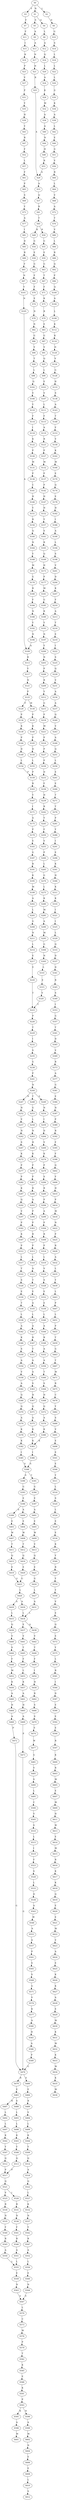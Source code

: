 strict digraph  {
	S0 -> S1 [ label = N ];
	S0 -> S2 [ label = L ];
	S0 -> S3 [ label = V ];
	S1 -> S4 [ label = Q ];
	S1 -> S5 [ label = S ];
	S2 -> S6 [ label = D ];
	S3 -> S7 [ label = F ];
	S4 -> S8 [ label = L ];
	S5 -> S9 [ label = A ];
	S6 -> S10 [ label = G ];
	S7 -> S11 [ label = F ];
	S8 -> S12 [ label = A ];
	S9 -> S13 [ label = A ];
	S10 -> S14 [ label = S ];
	S11 -> S15 [ label = I ];
	S12 -> S16 [ label = Q ];
	S13 -> S17 [ label = N ];
	S14 -> S18 [ label = L ];
	S15 -> S19 [ label = K ];
	S16 -> S20 [ label = L ];
	S17 -> S21 [ label = H ];
	S18 -> S22 [ label = L ];
	S19 -> S23 [ label = P ];
	S20 -> S24 [ label = A ];
	S21 -> S25 [ label = R ];
	S22 -> S26 [ label = L ];
	S23 -> S27 [ label = V ];
	S24 -> S28 [ label = K ];
	S25 -> S29 [ label = A ];
	S26 -> S30 [ label = G ];
	S27 -> S31 [ label = P ];
	S28 -> S32 [ label = M ];
	S29 -> S33 [ label = A ];
	S30 -> S34 [ label = K ];
	S31 -> S35 [ label = Y ];
	S32 -> S36 [ label = A ];
	S33 -> S37 [ label = Q ];
	S34 -> S38 [ label = A ];
	S35 -> S39 [ label = H ];
	S36 -> S40 [ label = A ];
	S37 -> S41 [ label = R ];
	S38 -> S42 [ label = L ];
	S39 -> S43 [ label = Y ];
	S40 -> S44 [ label = N ];
	S41 -> S45 [ label = T ];
	S42 -> S46 [ label = E ];
	S43 -> S47 [ label = R ];
	S44 -> S48 [ label = H ];
	S45 -> S49 [ label = K ];
	S45 -> S50 [ label = R ];
	S46 -> S51 [ label = G ];
	S47 -> S52 [ label = F ];
	S48 -> S53 [ label = R ];
	S49 -> S54 [ label = G ];
	S50 -> S55 [ label = G ];
	S51 -> S56 [ label = V ];
	S52 -> S57 [ label = L ];
	S53 -> S29 [ label = A ];
	S54 -> S58 [ label = E ];
	S55 -> S59 [ label = E ];
	S56 -> S60 [ label = R ];
	S57 -> S61 [ label = F ];
	S58 -> S62 [ label = G ];
	S59 -> S63 [ label = G ];
	S60 -> S64 [ label = L ];
	S61 -> S65 [ label = P ];
	S62 -> S66 [ label = F ];
	S63 -> S67 [ label = T ];
	S64 -> S68 [ label = V ];
	S65 -> S69 [ label = S ];
	S66 -> S70 [ label = F ];
	S67 -> S71 [ label = F ];
	S68 -> S72 [ label = A ];
	S69 -> S73 [ label = Y ];
	S70 -> S74 [ label = E ];
	S71 -> S75 [ label = K ];
	S72 -> S76 [ label = T ];
	S73 -> S77 [ label = A ];
	S74 -> S78 [ label = N ];
	S75 -> S79 [ label = R ];
	S76 -> S80 [ label = V ];
	S77 -> S81 [ label = I ];
	S78 -> S82 [ label = N ];
	S79 -> S83 [ label = E ];
	S80 -> S84 [ label = L ];
	S81 -> S85 [ label = D ];
	S82 -> S86 [ label = G ];
	S83 -> S87 [ label = G ];
	S84 -> S88 [ label = R ];
	S85 -> S89 [ label = R ];
	S86 -> S90 [ label = V ];
	S87 -> S91 [ label = V ];
	S88 -> S92 [ label = Q ];
	S89 -> S93 [ label = F ];
	S90 -> S94 [ label = T ];
	S91 -> S95 [ label = Q ];
	S92 -> S96 [ label = P ];
	S93 -> S97 [ label = N ];
	S94 -> S98 [ label = L ];
	S95 -> S99 [ label = L ];
	S96 -> S100 [ label = Q ];
	S97 -> S101 [ label = Y ];
	S98 -> S102 [ label = Q ];
	S99 -> S103 [ label = E ];
	S100 -> S104 [ label = A ];
	S101 -> S105 [ label = N ];
	S102 -> S106 [ label = V ];
	S103 -> S107 [ label = V ];
	S104 -> S108 [ label = L ];
	S105 -> S109 [ label = A ];
	S106 -> S110 [ label = Y ];
	S107 -> S111 [ label = L ];
	S108 -> S112 [ label = K ];
	S109 -> S113 [ label = R ];
	S110 -> S114 [ label = F ];
	S111 -> S115 [ label = F ];
	S112 -> S116 [ label = K ];
	S113 -> S117 [ label = Y ];
	S114 -> S118 [ label = I ];
	S115 -> S119 [ label = A ];
	S116 -> S120 [ label = H ];
	S117 -> S121 [ label = N ];
	S118 -> S122 [ label = K ];
	S119 -> S123 [ label = R ];
	S120 -> S124 [ label = V ];
	S121 -> S125 [ label = P ];
	S122 -> S126 [ label = P ];
	S123 -> S127 [ label = P ];
	S124 -> S128 [ label = G ];
	S125 -> S129 [ label = F ];
	S125 -> S130 [ label = M ];
	S126 -> S131 [ label = M ];
	S127 -> S132 [ label = M ];
	S128 -> S133 [ label = H ];
	S129 -> S134 [ label = P ];
	S130 -> S135 [ label = P ];
	S131 -> S136 [ label = P ];
	S132 -> S137 [ label = P ];
	S133 -> S138 [ label = S ];
	S134 -> S139 [ label = K ];
	S135 -> S140 [ label = K ];
	S136 -> S141 [ label = C ];
	S137 -> S142 [ label = P ];
	S138 -> S143 [ label = A ];
	S139 -> S144 [ label = P ];
	S140 -> S145 [ label = P ];
	S141 -> S146 [ label = H ];
	S142 -> S147 [ label = H ];
	S143 -> S148 [ label = T ];
	S144 -> S149 [ label = D ];
	S145 -> S150 [ label = D ];
	S146 -> S151 [ label = Y ];
	S147 -> S152 [ label = H ];
	S148 -> S153 [ label = F ];
	S149 -> S154 [ label = L ];
	S150 -> S155 [ label = L ];
	S151 -> S156 [ label = R ];
	S152 -> S157 [ label = Y ];
	S153 -> S158 [ label = V ];
	S154 -> S159 [ label = P ];
	S155 -> S159 [ label = P ];
	S156 -> S160 [ label = Q ];
	S157 -> S161 [ label = S ];
	S158 -> S162 [ label = K ];
	S159 -> S163 [ label = R ];
	S160 -> S164 [ label = N ];
	S161 -> S165 [ label = R ];
	S162 -> S166 [ label = M ];
	S163 -> S167 [ label = Y ];
	S164 -> S168 [ label = Y ];
	S165 -> S169 [ label = Q ];
	S166 -> S170 [ label = E ];
	S167 -> S171 [ label = I ];
	S168 -> S172 [ label = M ];
	S169 -> S173 [ label = H ];
	S170 -> S174 [ label = Q ];
	S171 -> S175 [ label = A ];
	S172 -> S176 [ label = G ];
	S173 -> S177 [ label = P ];
	S174 -> S178 [ label = E ];
	S175 -> S179 [ label = P ];
	S176 -> S180 [ label = R ];
	S177 -> S181 [ label = M ];
	S178 -> S182 [ label = H ];
	S179 -> S183 [ label = E ];
	S180 -> S184 [ label = F ];
	S181 -> S185 [ label = G ];
	S182 -> S186 [ label = I ];
	S183 -> S187 [ label = G ];
	S184 -> S188 [ label = N ];
	S185 -> S189 [ label = R ];
	S186 -> S190 [ label = A ];
	S187 -> S191 [ label = R ];
	S188 -> S192 [ label = Y ];
	S189 -> S193 [ label = Y ];
	S190 -> S194 [ label = L ];
	S191 -> S195 [ label = K ];
	S192 -> S196 [ label = N ];
	S193 -> S197 [ label = N ];
	S194 -> S198 [ label = S ];
	S195 -> S199 [ label = M ];
	S196 -> S109 [ label = A ];
	S197 -> S200 [ label = Y ];
	S198 -> S201 [ label = V ];
	S199 -> S202 [ label = A ];
	S200 -> S203 [ label = N ];
	S201 -> S204 [ label = D ];
	S202 -> S205 [ label = L ];
	S203 -> S206 [ label = P ];
	S204 -> S207 [ label = K ];
	S205 -> S208 [ label = G ];
	S206 -> S209 [ label = R ];
	S207 -> S210 [ label = F ];
	S208 -> S211 [ label = N ];
	S209 -> S212 [ label = Y ];
	S210 -> S213 [ label = A ];
	S211 -> S214 [ label = L ];
	S212 -> S215 [ label = G ];
	S213 -> S216 [ label = T ];
	S214 -> S217 [ label = E ];
	S215 -> S218 [ label = P ];
	S216 -> S219 [ label = E ];
	S217 -> S220 [ label = V ];
	S218 -> S221 [ label = M ];
	S219 -> S222 [ label = I ];
	S220 -> S223 [ label = T ];
	S221 -> S224 [ label = P ];
	S222 -> S225 [ label = S ];
	S223 -> S226 [ label = P ];
	S224 -> S227 [ label = P ];
	S225 -> S228 [ label = Q ];
	S226 -> S229 [ label = T ];
	S227 -> S230 [ label = P ];
	S228 -> S231 [ label = V ];
	S229 -> S232 [ label = I ];
	S230 -> S233 [ label = D ];
	S231 -> S234 [ label = A ];
	S232 -> S235 [ label = S ];
	S233 -> S236 [ label = F ];
	S234 -> S237 [ label = A ];
	S235 -> S238 [ label = G ];
	S236 -> S239 [ label = H ];
	S237 -> S240 [ label = Q ];
	S238 -> S241 [ label = P ];
	S239 -> S242 [ label = R ];
	S240 -> S243 [ label = V ];
	S241 -> S244 [ label = N ];
	S242 -> S245 [ label = Y ];
	S243 -> S246 [ label = A ];
	S244 -> S247 [ label = N ];
	S244 -> S248 [ label = T ];
	S244 -> S249 [ label = S ];
	S245 -> S250 [ label = F ];
	S246 -> S251 [ label = Q ];
	S247 -> S252 [ label = N ];
	S248 -> S253 [ label = G ];
	S249 -> S254 [ label = N ];
	S250 -> S255 [ label = V ];
	S251 -> S256 [ label = L ];
	S252 -> S257 [ label = V ];
	S253 -> S258 [ label = L ];
	S254 -> S259 [ label = I ];
	S255 -> S260 [ label = P ];
	S256 -> S261 [ label = E ];
	S257 -> S262 [ label = N ];
	S258 -> S263 [ label = N ];
	S259 -> S264 [ label = D ];
	S260 -> S265 [ label = L ];
	S261 -> S266 [ label = E ];
	S262 -> S267 [ label = S ];
	S263 -> S268 [ label = H ];
	S264 -> S269 [ label = V ];
	S265 -> S270 [ label = G ];
	S266 -> S271 [ label = T ];
	S267 -> S272 [ label = K ];
	S268 -> S273 [ label = K ];
	S269 -> S274 [ label = K ];
	S270 -> S275 [ label = L ];
	S271 -> S276 [ label = T ];
	S272 -> S277 [ label = P ];
	S273 -> S278 [ label = P ];
	S274 -> S279 [ label = P ];
	S275 -> S280 [ label = K ];
	S276 -> S281 [ label = P ];
	S277 -> S282 [ label = P ];
	S278 -> S283 [ label = P ];
	S279 -> S284 [ label = S ];
	S280 -> S285 [ label = M ];
	S281 -> S286 [ label = Y ];
	S282 -> S287 [ label = K ];
	S283 -> S288 [ label = R ];
	S284 -> S289 [ label = R ];
	S285 -> S290 [ label = A ];
	S286 -> S291 [ label = I ];
	S287 -> S292 [ label = Q ];
	S288 -> S293 [ label = A ];
	S289 -> S294 [ label = P ];
	S290 -> S295 [ label = M ];
	S291 -> S296 [ label = E ];
	S292 -> S297 [ label = V ];
	S293 -> S298 [ label = P ];
	S294 -> S299 [ label = A ];
	S295 -> S300 [ label = G ];
	S296 -> S301 [ label = K ];
	S297 -> S302 [ label = P ];
	S298 -> S303 [ label = P ];
	S299 -> S304 [ label = P ];
	S300 -> S305 [ label = N ];
	S301 -> S306 [ label = H ];
	S302 -> S307 [ label = K ];
	S303 -> S308 [ label = R ];
	S304 -> S309 [ label = R ];
	S305 -> S310 [ label = L ];
	S306 -> S311 [ label = K ];
	S307 -> S312 [ label = P ];
	S308 -> S313 [ label = P ];
	S309 -> S314 [ label = P ];
	S310 -> S315 [ label = E ];
	S311 -> S316 [ label = K ];
	S312 -> S317 [ label = L ];
	S313 -> S318 [ label = L ];
	S314 -> S319 [ label = L ];
	S315 -> S320 [ label = V ];
	S316 -> S321 [ label = I ];
	S317 -> S322 [ label = T ];
	S318 -> S323 [ label = A ];
	S319 -> S324 [ label = V ];
	S320 -> S223 [ label = T ];
	S321 -> S325 [ label = I ];
	S322 -> S326 [ label = S ];
	S323 -> S327 [ label = T ];
	S324 -> S328 [ label = S ];
	S325 -> S329 [ label = L ];
	S326 -> S330 [ label = E ];
	S327 -> S331 [ label = E ];
	S328 -> S332 [ label = E ];
	S329 -> S333 [ label = Q ];
	S330 -> S334 [ label = T ];
	S331 -> S335 [ label = A ];
	S332 -> S336 [ label = E ];
	S333 -> S337 [ label = D ];
	S334 -> S338 [ label = L ];
	S335 -> S339 [ label = L ];
	S336 -> S340 [ label = L ];
	S337 -> S341 [ label = D ];
	S338 -> S342 [ label = A ];
	S339 -> S343 [ label = A ];
	S340 -> S344 [ label = A ];
	S341 -> S345 [ label = R ];
	S342 -> S346 [ label = K ];
	S343 -> S347 [ label = R ];
	S344 -> S348 [ label = R ];
	S345 -> S349 [ label = S ];
	S346 -> S350 [ label = S ];
	S347 -> S351 [ label = T ];
	S348 -> S352 [ label = A ];
	S349 -> S353 [ label = I ];
	S350 -> S354 [ label = A ];
	S351 -> S355 [ label = A ];
	S352 -> S356 [ label = A ];
	S353 -> S357 [ label = G ];
	S354 -> S358 [ label = V ];
	S355 -> S359 [ label = A ];
	S356 -> S360 [ label = T ];
	S357 -> S361 [ label = T ];
	S358 -> S362 [ label = A ];
	S359 -> S363 [ label = S ];
	S360 -> S364 [ label = S ];
	S361 -> S365 [ label = D ];
	S362 -> S366 [ label = Q ];
	S363 -> S367 [ label = H ];
	S364 -> S368 [ label = H ];
	S365 -> S369 [ label = V ];
	S366 -> S370 [ label = Q ];
	S367 -> S371 [ label = Q ];
	S368 -> S372 [ label = Q ];
	S369 -> S373 [ label = R ];
	S370 -> S374 [ label = A ];
	S371 -> S375 [ label = A ];
	S372 -> S376 [ label = A ];
	S373 -> S377 [ label = A ];
	S374 -> S378 [ label = K ];
	S375 -> S379 [ label = K ];
	S376 -> S380 [ label = K ];
	S377 -> S381 [ label = G ];
	S378 -> S382 [ label = K ];
	S379 -> S383 [ label = K ];
	S380 -> S383 [ label = K ];
	S381 -> S384 [ label = E ];
	S382 -> S385 [ label = I ];
	S383 -> S386 [ label = I ];
	S384 -> S387 [ label = N ];
	S385 -> S388 [ label = S ];
	S386 -> S388 [ label = S ];
	S387 -> S389 [ label = P ];
	S388 -> S390 [ label = S ];
	S388 -> S391 [ label = T ];
	S389 -> S392 [ label = R ];
	S390 -> S393 [ label = G ];
	S391 -> S394 [ label = G ];
	S392 -> S395 [ label = F ];
	S393 -> S396 [ label = E ];
	S394 -> S397 [ label = E ];
	S395 -> S398 [ label = F ];
	S396 -> S399 [ label = S ];
	S396 -> S400 [ label = A ];
	S397 -> S401 [ label = A ];
	S398 -> S402 [ label = Q ];
	S399 -> S403 [ label = E ];
	S400 -> S404 [ label = E ];
	S401 -> S405 [ label = E ];
	S402 -> S406 [ label = F ];
	S403 -> S407 [ label = W ];
	S404 -> S408 [ label = W ];
	S405 -> S409 [ label = W ];
	S406 -> S410 [ label = H ];
	S407 -> S411 [ label = T ];
	S408 -> S412 [ label = T ];
	S409 -> S413 [ label = V ];
	S410 -> S414 [ label = P ];
	S411 -> S415 [ label = Q ];
	S412 -> S416 [ label = Q ];
	S413 -> S417 [ label = Q ];
	S414 -> S418 [ label = M ];
	S415 -> S419 [ label = E ];
	S416 -> S420 [ label = E ];
	S417 -> S421 [ label = E ];
	S418 -> S422 [ label = N ];
	S419 -> S423 [ label = G ];
	S420 -> S423 [ label = G ];
	S421 -> S424 [ label = G ];
	S422 -> S425 [ label = P ];
	S423 -> S426 [ label = L ];
	S424 -> S427 [ label = L ];
	S425 -> S428 [ label = R ];
	S426 -> S429 [ label = S ];
	S426 -> S430 [ label = A ];
	S427 -> S431 [ label = A ];
	S428 -> S432 [ label = A ];
	S429 -> S433 [ label = L ];
	S430 -> S434 [ label = L ];
	S431 -> S434 [ label = L ];
	S432 -> S435 [ label = L ];
	S433 -> S436 [ label = Q ];
	S434 -> S437 [ label = E ];
	S434 -> S438 [ label = Q ];
	S435 -> S439 [ label = Y ];
	S436 -> S440 [ label = V ];
	S437 -> S441 [ label = V ];
	S438 -> S442 [ label = V ];
	S439 -> S443 [ label = L ];
	S440 -> S444 [ label = S ];
	S441 -> S445 [ label = T ];
	S442 -> S446 [ label = T ];
	S443 -> S447 [ label = P ];
	S444 -> S448 [ label = F ];
	S445 -> S449 [ label = F ];
	S446 -> S450 [ label = F ];
	S447 -> S451 [ label = L ];
	S448 -> S452 [ label = M ];
	S449 -> S453 [ label = L ];
	S450 -> S454 [ label = I ];
	S451 -> S455 [ label = P ];
	S452 -> S456 [ label = K ];
	S453 -> S457 [ label = K ];
	S454 -> S458 [ label = H ];
	S455 -> S459 [ label = T ];
	S456 -> S460 [ label = A ];
	S457 -> S461 [ label = A ];
	S458 -> S462 [ label = R ];
	S459 -> S463 [ label = G ];
	S460 -> S464 [ label = H ];
	S461 -> S465 [ label = H ];
	S462 -> S466 [ label = S ];
	S463 -> S467 [ label = T ];
	S464 -> S468 [ label = A ];
	S465 -> S469 [ label = A ];
	S466 -> S470 [ label = S ];
	S467 -> S471 [ label = M ];
	S468 -> S472 [ label = P ];
	S469 -> S473 [ label = P ];
	S470 -> S474 [ label = E ];
	S471 -> S475 [ label = R ];
	S472 -> S476 [ label = G ];
	S473 -> S476 [ label = G ];
	S474 -> S477 [ label = W ];
	S475 -> S478 [ label = C ];
	S476 -> S479 [ label = R ];
	S476 -> S480 [ label = E ];
	S477 -> S481 [ label = G ];
	S478 -> S482 [ label = Y ];
	S479 -> S483 [ label = E ];
	S480 -> S484 [ label = E ];
	S481 -> S485 [ label = V ];
	S482 -> S486 [ label = S ];
	S483 -> S487 [ label = R ];
	S483 -> S488 [ label = S ];
	S484 -> S489 [ label = R ];
	S485 -> S490 [ label = S ];
	S486 -> S491 [ label = V ];
	S487 -> S492 [ label = L ];
	S488 -> S493 [ label = L ];
	S489 -> S494 [ label = V ];
	S490 -> S495 [ label = L ];
	S491 -> S496 [ label = E ];
	S492 -> S497 [ label = L ];
	S493 -> S498 [ label = L ];
	S494 -> S499 [ label = L ];
	S495 -> S500 [ label = C ];
	S496 -> S501 [ label = E ];
	S497 -> S502 [ label = K ];
	S498 -> S503 [ label = K ];
	S499 -> S504 [ label = K ];
	S500 -> S505 [ label = V ];
	S501 -> S506 [ label = E ];
	S502 -> S507 [ label = Y ];
	S503 -> S508 [ label = Y ];
	S504 -> S509 [ label = Y ];
	S505 -> S510 [ label = S ];
	S506 -> S511 [ label = Y ];
	S507 -> S512 [ label = Q ];
	S508 -> S513 [ label = Q ];
	S509 -> S514 [ label = Q ];
	S510 -> S515 [ label = L ];
	S511 -> S516 [ label = L ];
	S512 -> S517 [ label = P ];
	S513 -> S517 [ label = P ];
	S514 -> S518 [ label = A ];
	S515 -> S519 [ label = I ];
	S516 -> S520 [ label = S ];
	S517 -> S521 [ label = Q ];
	S518 -> S522 [ label = Q ];
	S519 -> S523 [ label = F ];
	S520 -> S524 [ label = L ];
	S521 -> S525 [ label = V ];
	S521 -> S526 [ label = I ];
	S522 -> S527 [ label = L ];
	S523 -> S528 [ label = S ];
	S524 -> S529 [ label = E ];
	S525 -> S530 [ label = R ];
	S526 -> S531 [ label = R ];
	S527 -> S532 [ label = K ];
	S528 -> S533 [ label = L ];
	S529 -> S534 [ label = E ];
	S530 -> S535 [ label = N ];
	S531 -> S536 [ label = N ];
	S532 -> S537 [ label = N ];
	S533 -> S538 [ label = D ];
	S534 -> S539 [ label = K ];
	S535 -> S540 [ label = F ];
	S536 -> S541 [ label = F ];
	S537 -> S542 [ label = Y ];
	S538 -> S543 [ label = A ];
	S539 -> S544 [ label = Y ];
	S540 -> S545 [ label = R ];
	S541 -> S546 [ label = R ];
	S542 -> S547 [ label = R ];
	S543 -> S548 [ label = W ];
	S544 -> S549 [ label = R ];
	S545 -> S550 [ label = A ];
	S546 -> S551 [ label = A ];
	S547 -> S552 [ label = A ];
	S548 -> S553 [ label = A ];
	S549 -> S554 [ label = Y ];
	S550 -> S555 [ label = L ];
	S551 -> S555 [ label = L ];
	S552 -> S556 [ label = L ];
	S553 -> S557 [ label = A ];
	S554 -> S558 [ label = Y ];
	S555 -> S559 [ label = E ];
	S556 -> S560 [ label = E ];
	S557 -> S561 [ label = P ];
	S558 -> S562 [ label = V ];
	S559 -> S563 [ label = N ];
	S560 -> S564 [ label = N ];
	S561 -> S565 [ label = S ];
	S562 -> S566 [ label = E ];
	S563 -> S567 [ label = V ];
	S564 -> S567 [ label = V ];
	S565 -> S568 [ label = S ];
	S566 -> S569 [ label = Q ];
	S567 -> S570 [ label = L ];
	S568 -> S571 [ label = G ];
	S569 -> S572 [ label = E ];
	S570 -> S573 [ label = C ];
	S571 -> S574 [ label = V ];
	S572 -> S575 [ label = Y ];
	S573 -> S576 [ label = M ];
	S574 -> S577 [ label = K ];
	S575 -> S578 [ label = L ];
	S576 -> S579 [ label = P ];
	S577 -> S580 [ label = A ];
	S578 -> S581 [ label = R ];
	S579 -> S582 [ label = T ];
	S580 -> S583 [ label = H ];
	S581 -> S584 [ label = I ];
	S582 -> S585 [ label = K ];
	S583 -> S586 [ label = A ];
	S584 -> S587 [ label = D ];
	S585 -> S588 [ label = E ];
	S586 -> S589 [ label = P ];
	S587 -> S590 [ label = E ];
	S588 -> S591 [ label = K ];
	S589 -> S476 [ label = G ];
	S590 -> S592 [ label = E ];
	S591 -> S593 [ label = P ];
	S592 -> S594 [ label = E ];
	S593 -> S595 [ label = K ];
	S593 -> S596 [ label = N ];
	S594 -> S597 [ label = R ];
	S595 -> S598 [ label = A ];
	S596 -> S599 [ label = A ];
	S597 -> S600 [ label = K ];
	S598 -> S601 [ label = M ];
	S599 -> S602 [ label = M ];
	S600 -> S603 [ label = R ];
	S602 -> S604 [ label = N ];
	S603 -> S605 [ label = M ];
	S604 -> S606 [ label = E ];
	S605 -> S607 [ label = E ];
	S606 -> S608 [ label = E ];
	S607 -> S609 [ label = M ];
	S608 -> S610 [ label = L ];
	S609 -> S611 [ label = H ];
	S610 -> S612 [ label = S ];
	S611 -> S613 [ label = W ];
	S613 -> S614 [ label = E ];
	S614 -> S615 [ label = M ];
	S615 -> S616 [ label = R ];
	S616 -> S617 [ label = K ];
	S617 -> S618 [ label = K ];
	S618 -> S619 [ label = Q ];
	S619 -> S620 [ label = E ];
	S620 -> S621 [ label = E ];
	S621 -> S622 [ label = M ];
	S622 -> S623 [ label = V ];
	S623 -> S624 [ label = A ];
	S624 -> S625 [ label = E ];
	S625 -> S626 [ label = K ];
	S626 -> S627 [ label = K ];
	S627 -> S628 [ label = A ];
	S628 -> S629 [ label = E ];
	S629 -> S630 [ label = M ];
	S630 -> S631 [ label = K ];
	S631 -> S632 [ label = M ];
	S632 -> S633 [ label = K ];
	S633 -> S634 [ label = M ];
	S634 -> S635 [ label = K ];
	S635 -> S636 [ label = M ];
}
